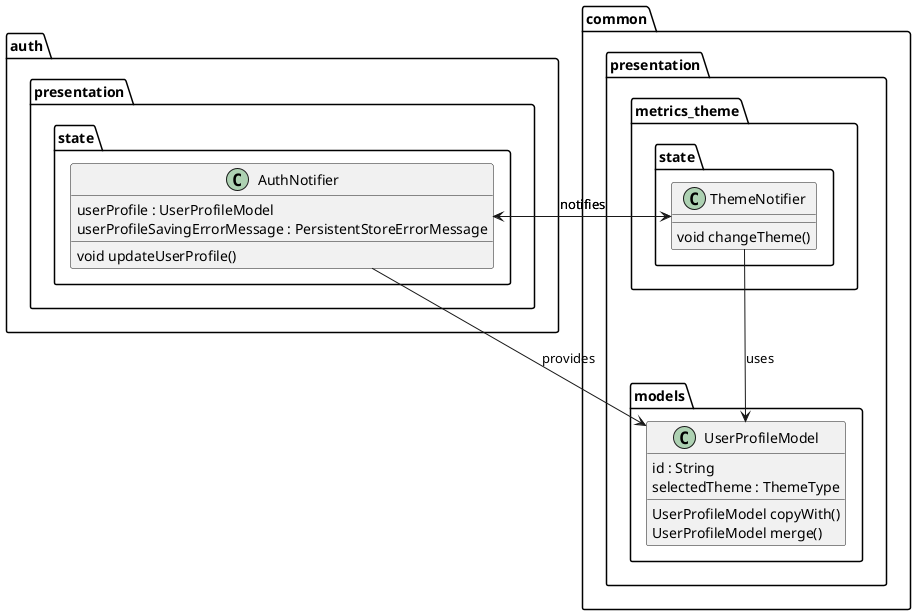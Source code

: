@startuml user_profile_domain_class

package auth.presentation.state {
    class AuthNotifier {
        userProfile : UserProfileModel
        userProfileSavingErrorMessage : PersistentStoreErrorMessage
        void updateUserProfile()
    }
}

package common.presentation {

    package models {
        class UserProfileModel {
            id : String
            selectedTheme : ThemeType
            UserProfileModel copyWith()
            UserProfileModel merge()
        }
    }

    package metrics_theme.state {
        class ThemeNotifier {
            void changeTheme()
        }
    }
}

AuthNotifier --> UserProfileModel : provides
ThemeNotifier --> UserProfileModel : uses
ThemeNotifier --> AuthNotifier : notifies
AuthNotifier --> ThemeNotifier : notifies


@enduml
